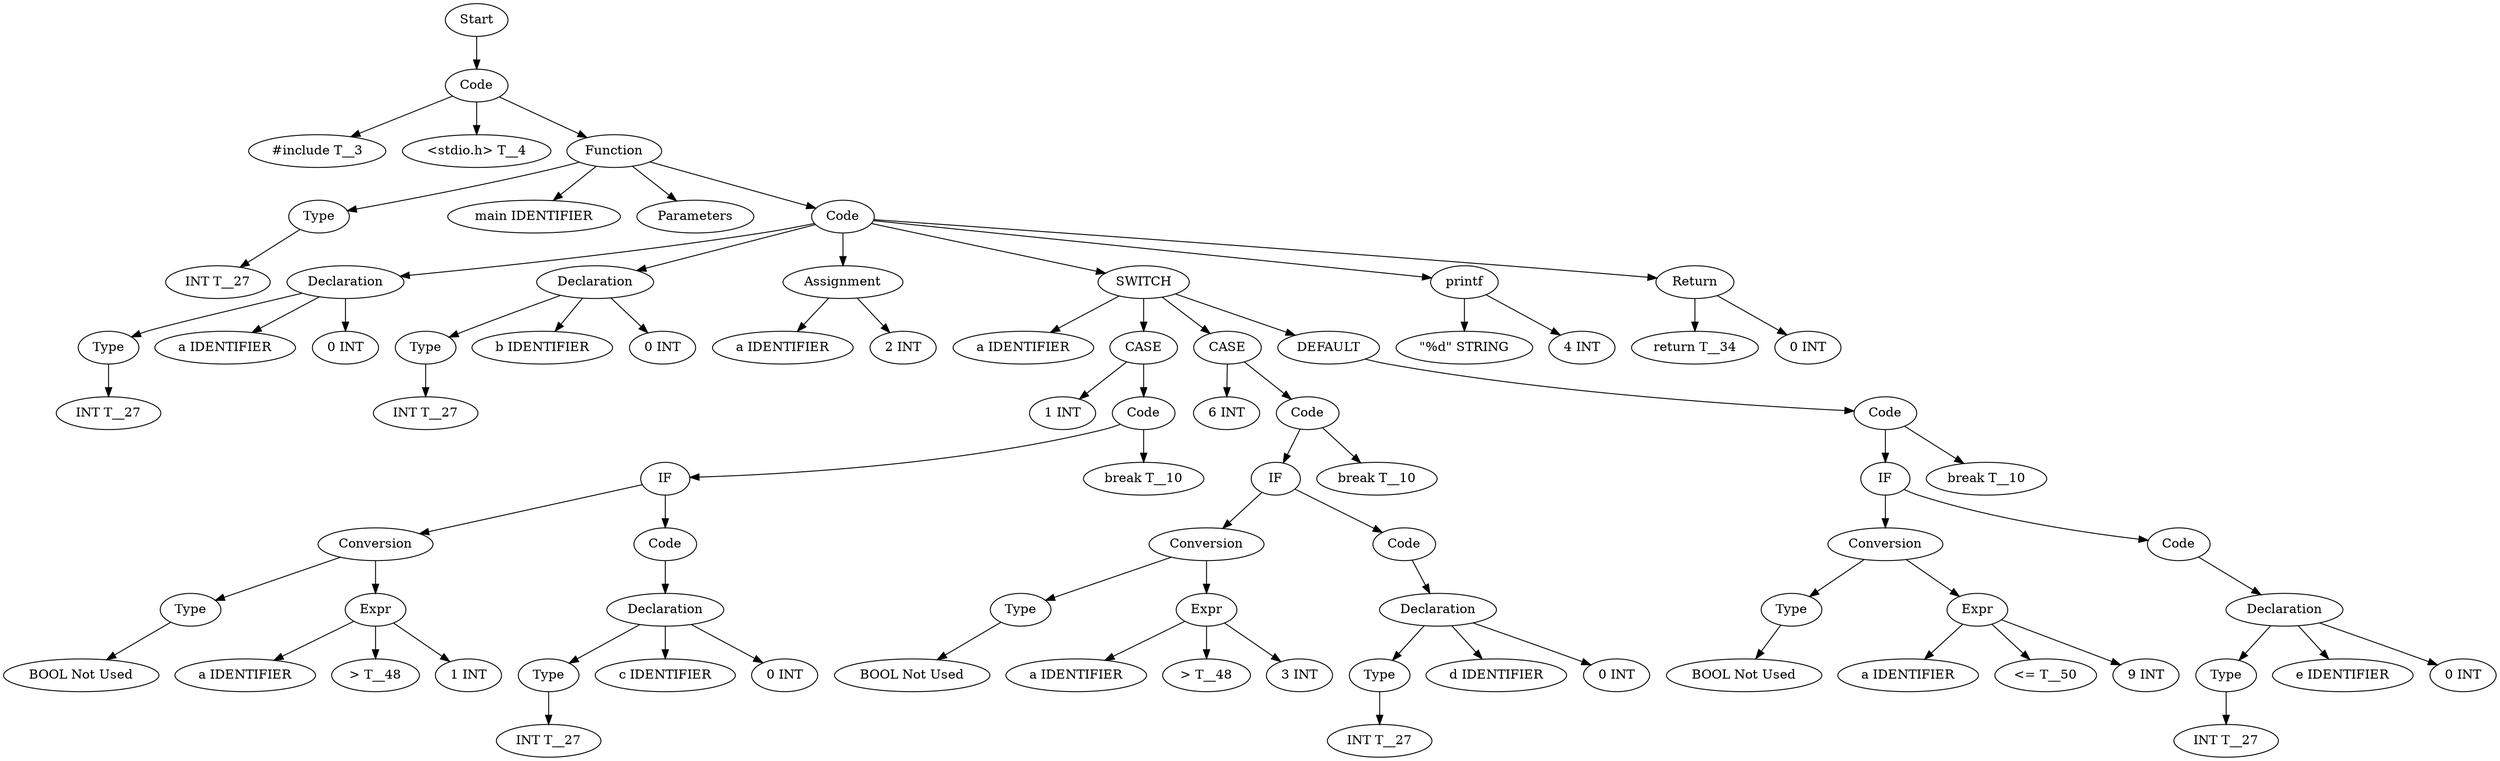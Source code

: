 digraph AST {
  "138215739820928" [label="Start"];
  "138215739820928" -> "138215739824576";
  "138215739824576" [label="Code"];
  "138215739824576" -> "138215739830528";
  "138215739824576" -> "138215739831632";
  "138215739824576" -> "138215739830912";
  "138215739830528" [label="#include T__3"];
  "138215739831632" [label="<stdio.h> T__4"];
  "138215739830912" [label="Function"];
  "138215739830912" -> "138215739823520";
  "138215739830912" -> "138215739829328";
  "138215739830912" -> "138215739818816";
  "138215739830912" -> "138215739834128";
  "138215739823520" [label="Type"];
  "138215739823520" -> "138215739831728";
  "138215739831728" [label="INT T__27"];
  "138215739829328" [label="main IDENTIFIER"];
  "138215739818816" [label="Parameters"];
  "138215739834128" [label="Code"];
  "138215739834128" -> "138215739833168";
  "138215739834128" -> "138215739833504";
  "138215739834128" -> "138215739830144";
  "138215739834128" -> "138215739826112";
  "138215739834128" -> "138215739984768";
  "138215739834128" -> "138215739983952";
  "138215739833168" [label="Declaration"];
  "138215739833168" -> "138215739830768";
  "138215739833168" -> "138215739831776";
  "138215739833168" -> "138215739832304";
  "138215739830768" [label="Type"];
  "138215739830768" -> "138215739830000";
  "138215739830000" [label="INT T__27"];
  "138215739831776" [label="a IDENTIFIER"];
  "138215739832304" [label="0 INT"];
  "138215739833504" [label="Declaration"];
  "138215739833504" -> "138215739831584";
  "138215739833504" -> "138215739833408";
  "138215739833504" -> "138215739824672";
  "138215739831584" [label="Type"];
  "138215739831584" -> "138215739819056";
  "138215739819056" [label="INT T__27"];
  "138215739833408" [label="b IDENTIFIER"];
  "138215739824672" [label="0 INT"];
  "138215739830144" [label="Assignment"];
  "138215739830144" -> "138215739832400";
  "138215739830144" -> "138215739833792";
  "138215739832400" [label="a IDENTIFIER"];
  "138215739833792" [label="2 INT"];
  "138215739826112" [label="SWITCH"];
  "138215739826112" -> "138215739834032";
  "138215739826112" -> "138215739830960";
  "138215739826112" -> "138215739823808";
  "138215739826112" -> "138215739986928";
  "138215739834032" [label="a IDENTIFIER"];
  "138215739830960" [label="CASE"];
  "138215739830960" -> "138215739824192";
  "138215739830960" -> "138215739988320";
  "138215739824192" [label="1 INT"];
  "138215739988320" [label="Code"];
  "138215739988320" -> "138215739988368";
  "138215739988320" -> "138215739986640";
  "138215739988368" [label="IF"];
  "138215739988368" -> "138215739984192";
  "138215739988368" -> "138215739988512";
  "138215739984192" [label="Conversion"];
  "138215739984192" -> "138215739992016";
  "138215739984192" -> "138215739985392";
  "138215739992016" [label="Type"];
  "138215739992016" -> "138215739993312";
  "138215739993312" [label="BOOL Not Used"];
  "138215739985392" [label="Expr"];
  "138215739985392" -> "138215739992592";
  "138215739985392" -> "138215739992352";
  "138215739985392" -> "138215739986976";
  "138215739992592" [label="a IDENTIFIER"];
  "138215739992352" [label="> T__48"];
  "138215739986976" [label="1 INT"];
  "138215739988512" [label="Code"];
  "138215739988512" -> "138215739986832";
  "138215739986832" [label="Declaration"];
  "138215739986832" -> "138215739989568";
  "138215739986832" -> "138215739987120";
  "138215739986832" -> "138215739990336";
  "138215739989568" [label="Type"];
  "138215739989568" -> "138215739991920";
  "138215739991920" [label="INT T__27"];
  "138215739987120" [label="c IDENTIFIER"];
  "138215739990336" [label="0 INT"];
  "138215739986640" [label="break T__10"];
  "138215739823808" [label="CASE"];
  "138215739823808" -> "138215739990384";
  "138215739823808" -> "138215739989472";
  "138215739990384" [label="6 INT"];
  "138215739989472" [label="Code"];
  "138215739989472" -> "138215739984144";
  "138215739989472" -> "138215739989520";
  "138215739984144" [label="IF"];
  "138215739984144" -> "138215739993120";
  "138215739984144" -> "138215739990768";
  "138215739993120" [label="Conversion"];
  "138215739993120" -> "138215739992880";
  "138215739993120" -> "138215739989376";
  "138215739992880" [label="Type"];
  "138215739992880" -> "138215739992784";
  "138215739992784" [label="BOOL Not Used"];
  "138215739989376" [label="Expr"];
  "138215739989376" -> "138215739988416";
  "138215739989376" -> "138215739990096";
  "138215739989376" -> "138215739989040";
  "138215739988416" [label="a IDENTIFIER"];
  "138215739990096" [label="> T__48"];
  "138215739989040" [label="3 INT"];
  "138215739990768" [label="Code"];
  "138215739990768" -> "138215739984288";
  "138215739984288" [label="Declaration"];
  "138215739984288" -> "138215739989232";
  "138215739984288" -> "138215739989664";
  "138215739984288" -> "138215739988608";
  "138215739989232" [label="Type"];
  "138215739989232" -> "138215739984336";
  "138215739984336" [label="INT T__27"];
  "138215739989664" [label="d IDENTIFIER"];
  "138215739988608" [label="0 INT"];
  "138215739989520" [label="break T__10"];
  "138215739986928" [label="DEFAULT"];
  "138215739986928" -> "138215739989280";
  "138215739989280" [label="Code"];
  "138215739989280" -> "138215739985056";
  "138215739989280" -> "138215739987408";
  "138215739985056" [label="IF"];
  "138215739985056" -> "138215739994560";
  "138215739985056" -> "138215739987600";
  "138215739994560" [label="Conversion"];
  "138215739994560" -> "138215739992112";
  "138215739994560" -> "138215739986448";
  "138215739992112" [label="Type"];
  "138215739992112" -> "138215739982944";
  "138215739982944" [label="BOOL Not Used"];
  "138215739986448" [label="Expr"];
  "138215739986448" -> "138215739987168";
  "138215739986448" -> "138215739986352";
  "138215739986448" -> "138215739985488";
  "138215739987168" [label="a IDENTIFIER"];
  "138215739986352" [label="<= T__50"];
  "138215739985488" [label="9 INT"];
  "138215739987600" [label="Code"];
  "138215739987600" -> "138215739987936";
  "138215739987936" [label="Declaration"];
  "138215739987936" -> "138215739987312";
  "138215739987936" -> "138215739986064";
  "138215739987936" -> "138215739987216";
  "138215739987312" [label="Type"];
  "138215739987312" -> "138215739986160";
  "138215739986160" [label="INT T__27"];
  "138215739986064" [label="e IDENTIFIER"];
  "138215739987216" [label="0 INT"];
  "138215739987408" [label="break T__10"];
  "138215739984768" [label="printf"];
  "138215739984768" -> "138215739982656";
  "138215739984768" -> "138215739985872";
  "138215739982656" [label="\"%d\" STRING"];
  "138215739985872" [label="4 INT"];
  "138215739983952" [label="Return"];
  "138215739983952" -> "138215739986496";
  "138215739983952" -> "138215739986880";
  "138215739986496" [label="return T__34"];
  "138215739986880" [label="0 INT"];
}
